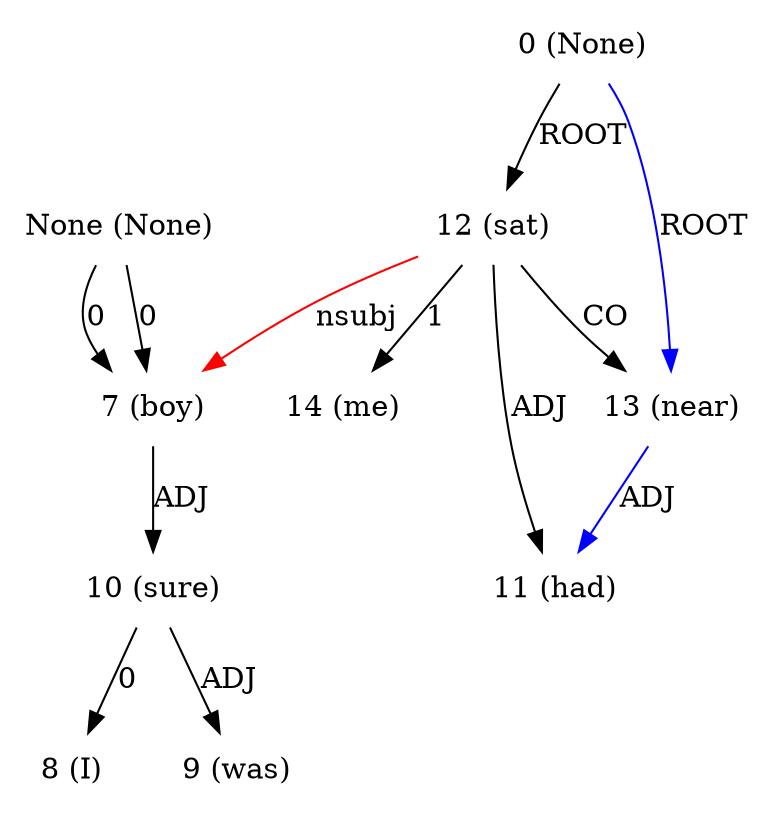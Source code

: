 digraph G{
edge [dir=forward]
node [shape=plaintext]

None [label="None (None)"]
None -> 7 [label="0"]
None [label="None (None)"]
None -> 7 [label="0"]
0 [label="0 (None)"]
0 -> 12 [label="ROOT"]
0 -> 13 [label="ROOT", color="blue"]
7 [label="7 (boy)"]
7 -> 10 [label="ADJ"]
12 -> 7 [label="nsubj", color="red"]
8 [label="8 (I)"]
9 [label="9 (was)"]
10 [label="10 (sure)"]
10 -> 8 [label="0"]
10 -> 9 [label="ADJ"]
11 [label="11 (had)"]
12 [label="12 (sat)"]
12 -> 14 [label="1"]
12 -> 13 [label="CO"]
12 -> 11 [label="ADJ"]
13 [label="13 (near)"]
13 -> 11 [label="ADJ", color="blue"]
14 [label="14 (me)"]
}
